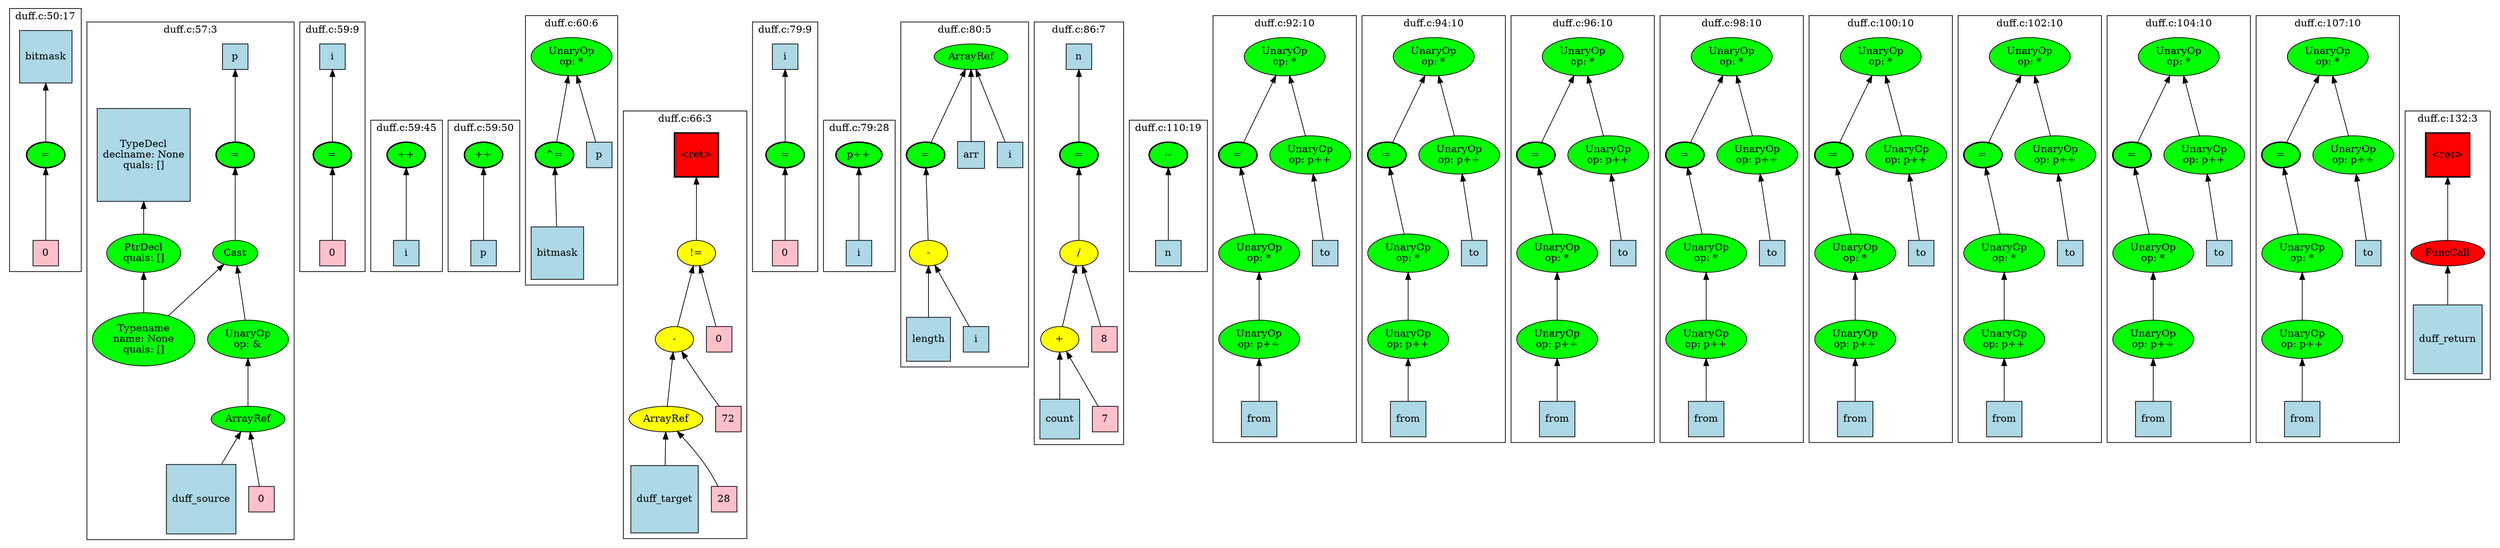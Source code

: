 strict graph "" {
	graph [bb="0,0,3143,667",
		newrank=true
	];
	node [label="\N"];
	{
		graph [rank=same,
			rankdir=LR
		];
		rank2	[height=0.5,
			label="",
			pos="0.5,479",
			style=invis,
			width=0.013889];
		81	[fillcolor=green,
			height=0.5,
			label="=",
			pos="51.5,479",
			style="filled,bold",
			width=0.75];
		rank2 -- 81	[pos="1.2969,479 9.0104,479 16.724,479 24.437,479",
			style=invis];
		90	[fillcolor=green,
			height=0.5,
			label="=",
			pos="278.5,479",
			style="filled,bold",
			width=0.75];
		81 -- 90	[pos="58.854,496.36 67.279,513.74 82.901,539.47 105.5,550.75 151.23,573.57 174.38,572.77 220.5,550.75 243.92,539.57 260.92,513.81 270.25,\
496.39",
			style=invis];
		103	[fillcolor=green,
			height=0.5,
			label="=",
			pos="392.5,479",
			style="filled,bold",
			width=0.75];
		90 -- 103	[pos="305.66,479 325.56,479 345.46,479 365.36,479",
			style=invis];
		111	[fillcolor=green,
			height=0.5,
			label="++",
			pos="480.5,479",
			style="filled,bold",
			width=0.75];
		103 -- 111	[pos="419.66,479 430.91,479 442.16,479 453.41,479",
			style=invis];
		113	[fillcolor=green,
			height=0.5,
			label="++",
			pos="571.5,479",
			style="filled,bold",
			width=0.75];
		111 -- 113	[pos="507.52,479 519.68,479 531.84,479 544.01,479",
			style=invis];
		115	[fillcolor=green,
			height=0.5,
			label="^=",
			pos="656.5,479",
			style="filled,bold",
			width=0.75];
		113 -- 115	[pos="598.73,479 608.96,479 619.19,479 629.42,479",
			style=invis];
		129	[fillcolor=red,
			height=0.65278,
			label="\<ret\>",
			pos="844.5,479",
			shape=square,
			style="filled,bold",
			width=0.65278];
		115 -- 129	[pos="662.05,496.9 668.48,514.18 680.91,539.36 701.5,550.75 716.67,559.14 723.95,555.9 740.5,550.75 771.29,541.16 801.01,518.93 820.74,\
501.73",
			style=invis];
		156	[fillcolor=green,
			height=0.5,
			label="=",
			pos="957.5,479",
			style="filled,bold",
			width=0.75];
		129 -- 156	[pos="868.34,479 889,479 909.67,479 930.33,479",
			style=invis];
		162	[fillcolor=green,
			height=0.5,
			label="p++",
			pos="1045.5,479",
			style="filled,bold",
			width=0.75];
		156 -- 162	[pos="984.66,479 995.91,479 1007.2,479 1018.4,479",
			style=invis];
		164	[fillcolor=green,
			height=0.5,
			label="=",
			pos="1130.5,479",
			style="filled,bold",
			width=0.75];
		162 -- 164	[pos="1072.7,479 1083,479 1093.2,479 1103.4,479",
			style=invis];
		189	[fillcolor=green,
			height=0.5,
			label="=",
			pos="1343.5,479",
			style="filled,bold",
			width=0.75];
		164 -- 189	[pos="1136.1,496.9 1142.5,514.18 1154.9,539.36 1175.5,550.75 1211.7,570.76 1230.1,566.14 1268.5,550.75 1296.1,539.68 1319.3,513.07 1332.3,\
495.56",
			style=invis];
		207	[fillcolor=green,
			height=0.5,
			label="--",
			pos="1458.5,479",
			style="filled,bold",
			width=0.75];
		189 -- 207	[pos="1370.9,479 1391.1,479 1411.3,479 1431.5,479",
			style=invis];
		211	[fillcolor=green,
			height=0.5,
			label="=",
			pos="1546.5,479",
			style="filled,bold",
			width=0.75];
		207 -- 211	[pos="1485.7,479 1496.9,479 1508.2,479 1519.4,479",
			style=invis];
		220	[fillcolor=green,
			height=0.5,
			label="=",
			pos="1736.5,479",
			style="filled,bold",
			width=0.75];
		211 -- 220	[pos="1552.1,496.9 1558.5,514.18 1570.9,539.36 1591.5,550.75 1629.2,571.62 1650.5,571.06 1688.5,550.75 1709.8,539.38 1723.3,513.93 1730.4,\
496.61",
			style=invis];
		229	[fillcolor=green,
			height=0.5,
			label="=",
			pos="1926.5,479",
			style="filled,bold",
			width=0.75];
		220 -- 229	[pos="1742.1,496.9 1748.5,514.18 1760.9,539.36 1781.5,550.75 1819.2,571.62 1840.5,571.06 1878.5,550.75 1899.8,539.38 1913.3,513.93 1920.4,\
496.61",
			style=invis];
		238	[fillcolor=green,
			height=0.5,
			label="=",
			pos="2116.5,479",
			style="filled,bold",
			width=0.75];
		229 -- 238	[pos="1932.1,496.9 1938.5,514.18 1950.9,539.36 1971.5,550.75 2009.2,571.62 2030.5,571.06 2068.5,550.75 2089.8,539.38 2103.3,513.93 2110.4,\
496.61",
			style=invis];
		247	[fillcolor=green,
			height=0.5,
			label="=",
			pos="2306.5,479",
			style="filled,bold",
			width=0.75];
		238 -- 247	[pos="2122.1,496.9 2128.5,514.18 2140.9,539.36 2161.5,550.75 2199.2,571.62 2220.5,571.06 2258.5,550.75 2279.8,539.38 2293.3,513.93 2300.4,\
496.61",
			style=invis];
		256	[fillcolor=green,
			height=0.5,
			label="=",
			pos="2496.5,479",
			style="filled,bold",
			width=0.75];
		247 -- 256	[pos="2312.1,496.9 2318.5,514.18 2330.9,539.36 2351.5,550.75 2389.2,571.62 2410.5,571.06 2448.5,550.75 2469.8,539.38 2483.3,513.93 2490.4,\
496.61",
			style=invis];
		265	[fillcolor=green,
			height=0.5,
			label="=",
			pos="2686.5,479",
			style="filled,bold",
			width=0.75];
		256 -- 265	[pos="2502.1,496.9 2508.5,514.18 2520.9,539.36 2541.5,550.75 2579.2,571.62 2600.5,571.06 2638.5,550.75 2659.8,539.38 2673.3,513.93 2680.4,\
496.61",
			style=invis];
		276	[fillcolor=green,
			height=0.5,
			label="=",
			pos="2876.5,479",
			style="filled,bold",
			width=0.75];
		265 -- 276	[pos="2692.1,496.9 2698.5,514.18 2710.9,539.36 2731.5,550.75 2769.2,571.62 2790.5,571.06 2828.5,550.75 2849.8,539.38 2863.3,513.93 2870.4,\
496.61",
			style=invis];
		315	[fillcolor=red,
			height=0.65278,
			label="\<ret\>",
			pos="3082.5,479",
			shape=square,
			style="filled,bold",
			width=0.65278];
		276 -- 315	[pos="2882.1,496.9 2888.5,514.18 2900.9,539.36 2921.5,550.75 2959.2,571.62 2979.2,568.38 3018.5,550.75 3040.4,540.92 3057.9,519.45 3069.1,\
502.54",
			style=invis];
		end	[height=0.5,
			label="",
			pos="3142.5,479",
			style=invis,
			width=0.013889];
		315 -- end	[pos="3106.4,479 3118.2,479 3130.1,479 3141.9,479",
			style=invis];
	}
	subgraph cluster276 {
		graph [bb="2841.5,126.5,3023.5,655.87",
			label="duff.c:107:10",
			lheight=0.21,
			lp="2932.5,644.37",
			lwidth=1.03
		];
		276;
		280	[fillcolor=green,
			height=0.74639,
			label="UnaryOp
op: *",
			pos="2896.5,360",
			style=filled,
			width=1.316];
		276 -- 280	[dir=back,
			pos="s,2879.4,460.99 2881.1,451.06 2884.4,431.85 2888.8,406.14 2892,387.11"];
		281	[fillcolor=green,
			height=0.74639,
			label="UnaryOp
op: p++",
			pos="2896.5,255",
			style=filled,
			width=1.316];
		280 -- 281	[dir=back,
			pos="s,2896.5,333.01 2896.5,322.65 2896.5,309.23 2896.5,294.3 2896.5,281.98"];
		282	[fillcolor=lightblue,
			height=0.61111,
			label=from,
			pos="2896.5,156.5",
			shape=square,
			style=filled,
			width=0.61111];
		281 -- 282	[dir=back,
			pos="s,2896.5,227.89 2896.5,217.7 2896.5,204.57 2896.5,190.18 2896.5,178.76"];
		277	[fillcolor=green,
			height=0.74639,
			label="UnaryOp
op: *",
			pos="2932.5,598",
			style=filled,
			width=1.316];
		277 -- 276	[dir=back,
			pos="s,2920.5,571.9 2916,562.61 2905.6,540.78 2892.5,513.51 2884.4,496.42"];
		278	[fillcolor=green,
			height=0.74639,
			label="UnaryOp
op: p++",
			pos="2968.5,479",
			style=filled,
			width=1.316];
		277 -- 278	[dir=back,
			pos="s,2940.4,571.32 2943.4,561.71 2948.9,543.65 2955.6,522.06 2960.6,505.62"];
		279	[fillcolor=lightblue,
			height=0.5,
			label=to,
			pos="2979.5,360",
			shape=square,
			style=filled,
			width=0.5];
		278 -- 279	[dir=back,
			pos="s,2970.9,452.03 2971.9,442.05 2973.9,420.83 2976.3,394.92 2977.9,378.2"];
	}
	subgraph cluster162 {
		graph [bb="1004.5,334,1087.5,528",
			label="duff.c:79:28",
			lheight=0.21,
			lp="1046,516.5",
			lwidth=0.93
		];
		162;
		163	[fillcolor=lightblue,
			height=0.5,
			label=i,
			pos="1045.5,360",
			shape=square,
			style=filled,
			width=0.5];
		162 -- 163	[dir=back,
			pos="s,1045.5,460.99 1045.5,450.75 1045.5,428.28 1045.5,397.11 1045.5,378.03"];
	}
	subgraph cluster81 {
		graph [bb="9.5,334,92.5,659",
			label="duff.c:50:17",
			lheight=0.21,
			lp="51,647.5",
			lwidth=0.93
		];
		81;
		84	[fillcolor=pink,
			height=0.5,
			label=0,
			pos="51.5,360",
			shape=square,
			style=filled,
			width=0.5];
		81 -- 84	[dir=back,
			pos="s,51.5,460.99 51.5,450.75 51.5,428.28 51.5,397.11 51.5,378.03"];
		82	[fillcolor=lightblue,
			height=0.83333,
			label=bitmask,
			pos="51.5,598",
			shape=square,
			style=filled,
			width=0.83333];
		82 -- 81	[dir=back,
			pos="s,51.5,567.78 51.5,557.73 51.5,537.2 51.5,513.12 51.5,497.26"];
	}
	subgraph cluster156 {
		graph [bb="919.5,334,996.5,647",
			label="duff.c:79:9",
			lheight=0.21,
			lp="958,635.5",
			lwidth=0.85
		];
		156;
		158	[fillcolor=pink,
			height=0.5,
			label=0,
			pos="957.5,360",
			shape=square,
			style=filled,
			width=0.5];
		156 -- 158	[dir=back,
			pos="s,957.5,460.99 957.5,450.75 957.5,428.28 957.5,397.11 957.5,378.03"];
		157	[fillcolor=lightblue,
			height=0.5,
			label=i,
			pos="957.5,598",
			shape=square,
			style=filled,
			width=0.5];
		157 -- 156	[dir=back,
			pos="s,957.5,579.99 957.5,569.75 957.5,547.28 957.5,516.11 957.5,497.03"];
	}
	subgraph cluster115 {
		graph [bb="621.5,322,745.5,655.87",
			label="duff.c:60:6",
			lheight=0.21,
			lp="683.5,644.37",
			lwidth=0.85
		];
		115;
		118	[fillcolor=lightblue,
			height=0.83333,
			label=bitmask,
			pos="659.5,360",
			shape=square,
			style=filled,
			width=0.83333];
		115 -- 118	[dir=back,
			pos="s,656.94,460.99 657.2,450.79 657.66,432.64 658.27,408.82 658.75,390.27"];
		116	[fillcolor=green,
			height=0.74639,
			label="UnaryOp
op: *",
			pos="683.5,598",
			style=filled,
			width=1.316];
		116 -- 115	[dir=back,
			pos="s,677.57,571.32 675.32,561.57 670.38,540.14 664.3,513.79 660.41,496.94"];
		117	[fillcolor=lightblue,
			height=0.5,
			label=p,
			pos="719.5,479",
			shape=square,
			style=filled,
			width=0.5];
		116 -- 117	[dir=back,
			pos="s,691.4,571.32 694.38,561.63 700.94,540.33 708.99,514.17 714.18,497.29"];
	}
	subgraph cluster129 {
		graph [bb="753.5,10,911.5,533.5",
			label="duff.c:66:3",
			lheight=0.21,
			lp="832.5,522",
			lwidth=0.85
		];
		129;
		130	[fillcolor=yellow,
			height=0.5,
			label="!=",
			pos="844.5,360",
			style=filled,
			width=0.75];
		129 -- 130	[dir=back,
			pos="s,844.5,455.44 844.5,445.3 844.5,423.51 844.5,395.75 844.5,378.17"];
		131	[fillcolor=yellow,
			height=0.5,
			label="-",
			pos="813.5,255",
			style=filled,
			width=0.75];
		130 -- 131	[dir=back,
			pos="s,839.38,341.99 836.44,332.22 830.77,313.39 823.37,288.78 818.52,272.69"];
		136	[fillcolor=pink,
			height=0.5,
			label=0,
			pos="876.5,255",
			shape=square,
			style=filled,
			width=0.5];
		130 -- 136	[dir=back,
			pos="s,849.78,341.99 852.8,332.28 858.61,313.57 866.2,289.14 871.21,273.03"];
		132	[fillcolor=yellow,
			height=0.5,
			label=ArrayRef,
			pos="805.5,156.5",
			style=filled,
			width=1.2277];
		131 -- 132	[dir=back,
			pos="s,812.07,236.75 811.22,226.47 809.83,209.76 808.11,188.97 806.92,174.6"];
		135	[fillcolor=pink,
			height=0.5,
			label=72,
			pos="885.5,156.5",
			shape=square,
			style=filled,
			width=0.5];
		131 -- 135	[dir=back,
			pos="s,825.07,238.5 831.36,230.07 844.21,212.84 861.25,190.01 872.75,174.59"];
		133	[fillcolor=lightblue,
			height=1.0694,
			label=duff_target,
			pos="802.5,56.5",
			shape=square,
			style=filled,
			width=1.0694];
		132 -- 133	[dir=back,
			pos="s,804.98,138.43 804.67,128.39 804.35,118.09 803.99,106.18 803.65,95.083"];
		134	[fillcolor=pink,
			height=0.5,
			label=28,
			pos="877.5,56.5",
			shape=square,
			style=filled,
			width=0.5];
		132 -- 134	[dir=back,
			pos="s,818.55,139.04 824.71,131.16 832.81,120.74 842.25,108.38 850.5,97 855.77,89.739 861.4,81.574 866.14,74.56"];
	}
	subgraph cluster189 {
		graph [bb="1281.5,125,1405.5,647",
			label="duff.c:86:7",
			lheight=0.21,
			lp="1343.5,635.5",
			lwidth=0.85
		];
		189;
		192	[fillcolor=yellow,
			height=0.5,
			label="/",
			pos="1343.5,360",
			style=filled,
			width=0.75];
		189 -- 192	[dir=back,
			pos="s,1343.5,460.99 1343.5,450.75 1343.5,428.28 1343.5,397.11 1343.5,378.03"];
		193	[fillcolor=yellow,
			height=0.5,
			label="+",
			pos="1316.5,255",
			style=filled,
			width=0.75];
		192 -- 193	[dir=back,
			pos="s,1339,341.99 1336.5,332.28 1331.6,313.57 1325.2,289.14 1321,273.03"];
		196	[fillcolor=pink,
			height=0.5,
			label=8,
			pos="1379.5,255",
			shape=square,
			style=filled,
			width=0.5];
		192 -- 196	[dir=back,
			pos="s,1349.4,341.99 1352.7,332.54 1359.3,313.8 1367.9,289.22 1373.5,273.03"];
		194	[fillcolor=lightblue,
			height=0.65278,
			label=count,
			pos="1314.5,156.5",
			shape=square,
			style=filled,
			width=0.65278];
		193 -- 194	[dir=back,
			pos="s,1316.1,236.75 1315.9,226.69 1315.6,211.96 1315.3,193.99 1315,180.05"];
		195	[fillcolor=pink,
			height=0.5,
			label=7,
			pos="1374.5,156.5",
			shape=square,
			style=filled,
			width=0.5];
		193 -- 195	[dir=back,
			pos="s,1326.1,238.06 1331.4,229.2 1341.7,212.14 1355,189.92 1364.1,174.76"];
		190	[fillcolor=lightblue,
			height=0.5,
			label=n,
			pos="1343.5,598",
			shape=square,
			style=filled,
			width=0.5];
		190 -- 189	[dir=back,
			pos="s,1343.5,579.99 1343.5,569.75 1343.5,547.28 1343.5,516.11 1343.5,497.03"];
	}
	subgraph cluster207 {
		graph [bb="1413.5,334,1503.5,528",
			label="duff.c:110:19",
			lheight=0.21,
			lp="1458.5,516.5",
			lwidth=1.03
		];
		207;
		208	[fillcolor=lightblue,
			height=0.5,
			label=n,
			pos="1458.5,360",
			shape=square,
			style=filled,
			width=0.5];
		207 -- 208	[dir=back,
			pos="s,1458.5,460.99 1458.5,450.75 1458.5,428.28 1458.5,397.11 1458.5,378.03"];
	}
	subgraph cluster113 {
		graph [bb="530.5,334,613.5,528",
			label="duff.c:59:50",
			lheight=0.21,
			lp="572,516.5",
			lwidth=0.93
		];
		113;
		114	[fillcolor=lightblue,
			height=0.5,
			label=p,
			pos="571.5,360",
			shape=square,
			style=filled,
			width=0.5];
		113 -- 114	[dir=back,
			pos="s,571.5,460.99 571.5,450.75 571.5,428.28 571.5,397.11 571.5,378.03"];
	}
	subgraph cluster111 {
		graph [bb="439.5,334,522.5,528",
			label="duff.c:59:45",
			lheight=0.21,
			lp="481,516.5",
			lwidth=0.93
		];
		111;
		112	[fillcolor=lightblue,
			height=0.5,
			label=i,
			pos="480.5,360",
			shape=square,
			style=filled,
			width=0.5];
		111 -- 112	[dir=back,
			pos="s,480.5,460.99 480.5,450.75 480.5,428.28 480.5,397.11 480.5,378.03"];
	}
	subgraph cluster164 {
		graph [bb="1095.5,222,1273.5,647",
			label="duff.c:80:5",
			lheight=0.21,
			lp="1184.5,635.5",
			lwidth=0.85
		];
		164;
		168	[fillcolor=yellow,
			height=0.5,
			label="-",
			pos="1130.5,360",
			style=filled,
			width=0.75];
		164 -- 168	[dir=back,
			pos="s,1130.5,460.99 1130.5,450.75 1130.5,428.28 1130.5,397.11 1130.5,378.03"];
		169	[fillcolor=lightblue,
			height=0.69444,
			label=length,
			pos="1129.5,255",
			shape=square,
			style=filled,
			width=0.69444];
		168 -- 169	[dir=back,
			pos="s,1130.3,341.99 1130.2,331.69 1130.1,315.74 1129.9,295.77 1129.7,280.36"];
		170	[fillcolor=lightblue,
			height=0.5,
			label=i,
			pos="1190.5,255",
			shape=square,
			style=filled,
			width=0.5];
		168 -- 170	[dir=back,
			pos="s,1139.9,342.91 1144.9,334.21 1156,315.28 1170.9,289.68 1180.6,273.01"];
		165	[fillcolor=green,
			height=0.5,
			label=ArrayRef,
			pos="1193.5,598",
			style=filled,
			width=1.2277];
		165 -- 164	[dir=back,
			pos="s,1184.5,580.24 1179.7,571.42 1167.4,548.59 1149.8,515.83 1139.3,496.35"];
		166	[fillcolor=lightblue,
			height=0.5,
			label=arr,
			pos="1193.5,479",
			shape=square,
			style=filled,
			width=0.5];
		165 -- 166	[dir=back,
			pos="s,1193.5,579.99 1193.5,569.75 1193.5,547.28 1193.5,516.11 1193.5,497.03"];
		167	[fillcolor=lightblue,
			height=0.5,
			label=i,
			pos="1247.5,479",
			shape=square,
			style=filled,
			width=0.5];
		165 -- 167	[dir=back,
			pos="s,1201.2,580.24 1205.5,570.93 1215.9,548.41 1230.6,516.53 1239.6,497.11"];
	}
	subgraph cluster103 {
		graph [bb="354.5,334,431.5,647",
			label="duff.c:59:9",
			lheight=0.21,
			lp="393,635.5",
			lwidth=0.85
		];
		103;
		105	[fillcolor=pink,
			height=0.5,
			label=0,
			pos="392.5,360",
			shape=square,
			style=filled,
			width=0.5];
		103 -- 105	[dir=back,
			pos="s,392.5,460.99 392.5,450.75 392.5,428.28 392.5,397.11 392.5,378.03"];
		104	[fillcolor=lightblue,
			height=0.5,
			label=i,
			pos="392.5,598",
			shape=square,
			style=filled,
			width=0.5];
		104 -- 103	[dir=back,
			pos="s,392.5,579.99 392.5,569.75 392.5,547.28 392.5,516.11 392.5,497.03"];
	}
	subgraph cluster90 {
		graph [bb="100.5,8,346.5,647",
			label="duff.c:57:3",
			lheight=0.21,
			lp="223.5,635.5",
			lwidth=0.85
		];
		90;
		92	[fillcolor=green,
			height=0.5,
			label=Cast,
			pos="278.5,360",
			style=filled,
			width=0.75];
		90 -- 92	[dir=back,
			pos="s,278.5,460.99 278.5,450.75 278.5,428.28 278.5,397.11 278.5,378.03"];
		93	[fillcolor=green,
			height=1.041,
			label="Typename
name: None
quals: []",
			pos="167.5,255",
			style=filled,
			width=1.6303];
		92 -- 93	[dir=back,
			pos="s,263.07,344.68 255.69,337.84 239.66,322.96 217.98,302.84 200.13,286.28"];
		97	[fillcolor=green,
			height=0.74639,
			label="UnaryOp
op: &",
			pos="291.5,255",
			style=filled,
			width=1.316];
		92 -- 97	[dir=back,
			pos="s,280.65,341.99 281.91,331.99 283.86,316.52 286.3,297.21 288.23,281.92"];
		98	[fillcolor=green,
			height=0.5,
			label=ArrayRef,
			pos="291.5,156.5",
			style=filled,
			width=1.2277];
		97 -- 98	[dir=back,
			pos="s,291.5,227.89 291.5,217.5 291.5,202.73 291.5,186.4 291.5,174.51"];
		91	[fillcolor=lightblue,
			height=0.5,
			label=p,
			pos="278.5,598",
			shape=square,
			style=filled,
			width=0.5];
		91 -- 90	[dir=back,
			pos="s,278.5,579.99 278.5,569.75 278.5,547.28 278.5,516.11 278.5,497.03"];
		99	[fillcolor=lightblue,
			height=1.125,
			label=duff_source,
			pos="228.5,56.5",
			shape=square,
			style=filled,
			width=1.125];
		98 -- 99	[dir=back,
			pos="s,280.81,138.88 275.22,130.18 268.74,120.09 261.12,108.24 253.94,97.067"];
		100	[fillcolor=pink,
			height=0.5,
			label=0,
			pos="305.5,56.5",
			shape=square,
			style=filled,
			width=0.5];
		98 -- 100	[dir=back,
			pos="s,293.94,138.43 295.37,128.42 297.82,111.25 300.92,89.55 303.04,74.703"];
		94	[fillcolor=green,
			height=0.74639,
			label="PtrDecl
quals: []",
			pos="167.5,360",
			style=filled,
			width=1.2178];
		94 -- 93	[dir=back,
			pos="s,167.5,333.01 167.5,322.75 167.5,312.94 167.5,302.31 167.5,292.49"];
		95	[fillcolor=lightblue,
			height=1.4722,
			label="TypeDecl
declname: None
quals: []",
			pos="167.5,479",
			shape=square,
			style=filled,
			width=1.4722];
		95 -- 94	[dir=back,
			pos="s,167.5,425.66 167.5,415.58 167.5,405.51 167.5,395.6 167.5,387.04"];
	}
	subgraph cluster265 {
		graph [bb="2651.5,126.5,2833.5,655.87",
			label="duff.c:104:10",
			lheight=0.21,
			lp="2742.5,644.37",
			lwidth=1.03
		];
		265;
		269	[fillcolor=green,
			height=0.74639,
			label="UnaryOp
op: *",
			pos="2706.5,360",
			style=filled,
			width=1.316];
		265 -- 269	[dir=back,
			pos="s,2689.4,460.99 2691.1,451.06 2694.4,431.85 2698.8,406.14 2702,387.11"];
		270	[fillcolor=green,
			height=0.74639,
			label="UnaryOp
op: p++",
			pos="2706.5,255",
			style=filled,
			width=1.316];
		269 -- 270	[dir=back,
			pos="s,2706.5,333.01 2706.5,322.65 2706.5,309.23 2706.5,294.3 2706.5,281.98"];
		271	[fillcolor=lightblue,
			height=0.61111,
			label=from,
			pos="2706.5,156.5",
			shape=square,
			style=filled,
			width=0.61111];
		270 -- 271	[dir=back,
			pos="s,2706.5,227.89 2706.5,217.7 2706.5,204.57 2706.5,190.18 2706.5,178.76"];
		266	[fillcolor=green,
			height=0.74639,
			label="UnaryOp
op: *",
			pos="2742.5,598",
			style=filled,
			width=1.316];
		266 -- 265	[dir=back,
			pos="s,2730.5,571.9 2726,562.61 2715.6,540.78 2702.5,513.51 2694.4,496.42"];
		267	[fillcolor=green,
			height=0.74639,
			label="UnaryOp
op: p++",
			pos="2778.5,479",
			style=filled,
			width=1.316];
		266 -- 267	[dir=back,
			pos="s,2750.4,571.32 2753.4,561.71 2758.9,543.65 2765.6,522.06 2770.6,505.62"];
		268	[fillcolor=lightblue,
			height=0.5,
			label=to,
			pos="2789.5,360",
			shape=square,
			style=filled,
			width=0.5];
		267 -- 268	[dir=back,
			pos="s,2780.9,452.03 2781.9,442.05 2783.9,420.83 2786.3,394.92 2787.9,378.2"];
	}
	subgraph cluster315 {
		graph [bb="3031.5,208,3133.5,533.5",
			label="duff.c:132:3",
			lheight=0.21,
			lp="3082.5,522",
			lwidth=0.93
		];
		315;
		316	[fillcolor=red,
			height=0.5,
			label=FuncCall,
			pos="3082.5,360",
			style=filled,
			width=1.1916];
		315 -- 316	[dir=back,
			pos="s,3082.5,455.44 3082.5,445.3 3082.5,423.51 3082.5,395.75 3082.5,378.17"];
		317	[fillcolor=lightblue,
			height=1.0833,
			label=duff_return,
			pos="3082.5,255",
			shape=square,
			style=filled,
			width=1.0833];
		316 -- 317	[dir=back,
			pos="s,3082.5,341.99 3082.5,331.77 3082.5,320.34 3082.5,306.84 3082.5,294.43"];
	}
	subgraph cluster211 {
		graph [bb="1511.5,126.5,1693.5,655.87",
			label="duff.c:92:10",
			lheight=0.21,
			lp="1602.5,644.37",
			lwidth=0.93
		];
		211;
		215	[fillcolor=green,
			height=0.74639,
			label="UnaryOp
op: *",
			pos="1566.5,360",
			style=filled,
			width=1.316];
		211 -- 215	[dir=back,
			pos="s,1549.4,460.99 1551.1,451.06 1554.4,431.85 1558.8,406.14 1562,387.11"];
		216	[fillcolor=green,
			height=0.74639,
			label="UnaryOp
op: p++",
			pos="1566.5,255",
			style=filled,
			width=1.316];
		215 -- 216	[dir=back,
			pos="s,1566.5,333.01 1566.5,322.65 1566.5,309.23 1566.5,294.3 1566.5,281.98"];
		217	[fillcolor=lightblue,
			height=0.61111,
			label=from,
			pos="1566.5,156.5",
			shape=square,
			style=filled,
			width=0.61111];
		216 -- 217	[dir=back,
			pos="s,1566.5,227.89 1566.5,217.7 1566.5,204.57 1566.5,190.18 1566.5,178.76"];
		212	[fillcolor=green,
			height=0.74639,
			label="UnaryOp
op: *",
			pos="1602.5,598",
			style=filled,
			width=1.316];
		212 -- 211	[dir=back,
			pos="s,1590.5,571.9 1586,562.61 1575.6,540.78 1562.5,513.51 1554.4,496.42"];
		213	[fillcolor=green,
			height=0.74639,
			label="UnaryOp
op: p++",
			pos="1638.5,479",
			style=filled,
			width=1.316];
		212 -- 213	[dir=back,
			pos="s,1610.4,571.32 1613.4,561.71 1618.9,543.65 1625.6,522.06 1630.6,505.62"];
		214	[fillcolor=lightblue,
			height=0.5,
			label=to,
			pos="1649.5,360",
			shape=square,
			style=filled,
			width=0.5];
		213 -- 214	[dir=back,
			pos="s,1640.9,452.03 1641.9,442.05 1643.9,420.83 1646.3,394.92 1647.9,378.2"];
	}
	subgraph cluster220 {
		graph [bb="1701.5,126.5,1883.5,655.87",
			label="duff.c:94:10",
			lheight=0.21,
			lp="1792.5,644.37",
			lwidth=0.93
		];
		220;
		224	[fillcolor=green,
			height=0.74639,
			label="UnaryOp
op: *",
			pos="1756.5,360",
			style=filled,
			width=1.316];
		220 -- 224	[dir=back,
			pos="s,1739.4,460.99 1741.1,451.06 1744.4,431.85 1748.8,406.14 1752,387.11"];
		225	[fillcolor=green,
			height=0.74639,
			label="UnaryOp
op: p++",
			pos="1756.5,255",
			style=filled,
			width=1.316];
		224 -- 225	[dir=back,
			pos="s,1756.5,333.01 1756.5,322.65 1756.5,309.23 1756.5,294.3 1756.5,281.98"];
		226	[fillcolor=lightblue,
			height=0.61111,
			label=from,
			pos="1756.5,156.5",
			shape=square,
			style=filled,
			width=0.61111];
		225 -- 226	[dir=back,
			pos="s,1756.5,227.89 1756.5,217.7 1756.5,204.57 1756.5,190.18 1756.5,178.76"];
		221	[fillcolor=green,
			height=0.74639,
			label="UnaryOp
op: *",
			pos="1792.5,598",
			style=filled,
			width=1.316];
		221 -- 220	[dir=back,
			pos="s,1780.5,571.9 1776,562.61 1765.6,540.78 1752.5,513.51 1744.4,496.42"];
		222	[fillcolor=green,
			height=0.74639,
			label="UnaryOp
op: p++",
			pos="1828.5,479",
			style=filled,
			width=1.316];
		221 -- 222	[dir=back,
			pos="s,1800.4,571.32 1803.4,561.71 1808.9,543.65 1815.6,522.06 1820.6,505.62"];
		223	[fillcolor=lightblue,
			height=0.5,
			label=to,
			pos="1839.5,360",
			shape=square,
			style=filled,
			width=0.5];
		222 -- 223	[dir=back,
			pos="s,1830.9,452.03 1831.9,442.05 1833.9,420.83 1836.3,394.92 1837.9,378.2"];
	}
	subgraph cluster229 {
		graph [bb="1891.5,126.5,2073.5,655.87",
			label="duff.c:96:10",
			lheight=0.21,
			lp="1982.5,644.37",
			lwidth=0.93
		];
		229;
		233	[fillcolor=green,
			height=0.74639,
			label="UnaryOp
op: *",
			pos="1946.5,360",
			style=filled,
			width=1.316];
		229 -- 233	[dir=back,
			pos="s,1929.4,460.99 1931.1,451.06 1934.4,431.85 1938.8,406.14 1942,387.11"];
		234	[fillcolor=green,
			height=0.74639,
			label="UnaryOp
op: p++",
			pos="1946.5,255",
			style=filled,
			width=1.316];
		233 -- 234	[dir=back,
			pos="s,1946.5,333.01 1946.5,322.65 1946.5,309.23 1946.5,294.3 1946.5,281.98"];
		235	[fillcolor=lightblue,
			height=0.61111,
			label=from,
			pos="1946.5,156.5",
			shape=square,
			style=filled,
			width=0.61111];
		234 -- 235	[dir=back,
			pos="s,1946.5,227.89 1946.5,217.7 1946.5,204.57 1946.5,190.18 1946.5,178.76"];
		230	[fillcolor=green,
			height=0.74639,
			label="UnaryOp
op: *",
			pos="1982.5,598",
			style=filled,
			width=1.316];
		230 -- 229	[dir=back,
			pos="s,1970.5,571.9 1966,562.61 1955.6,540.78 1942.5,513.51 1934.4,496.42"];
		231	[fillcolor=green,
			height=0.74639,
			label="UnaryOp
op: p++",
			pos="2018.5,479",
			style=filled,
			width=1.316];
		230 -- 231	[dir=back,
			pos="s,1990.4,571.32 1993.4,561.71 1998.9,543.65 2005.6,522.06 2010.6,505.62"];
		232	[fillcolor=lightblue,
			height=0.5,
			label=to,
			pos="2029.5,360",
			shape=square,
			style=filled,
			width=0.5];
		231 -- 232	[dir=back,
			pos="s,2020.9,452.03 2021.9,442.05 2023.9,420.83 2026.3,394.92 2027.9,378.2"];
	}
	subgraph cluster238 {
		graph [bb="2081.5,126.5,2263.5,655.87",
			label="duff.c:98:10",
			lheight=0.21,
			lp="2172.5,644.37",
			lwidth=0.93
		];
		238;
		242	[fillcolor=green,
			height=0.74639,
			label="UnaryOp
op: *",
			pos="2136.5,360",
			style=filled,
			width=1.316];
		238 -- 242	[dir=back,
			pos="s,2119.4,460.99 2121.1,451.06 2124.4,431.85 2128.8,406.14 2132,387.11"];
		243	[fillcolor=green,
			height=0.74639,
			label="UnaryOp
op: p++",
			pos="2136.5,255",
			style=filled,
			width=1.316];
		242 -- 243	[dir=back,
			pos="s,2136.5,333.01 2136.5,322.65 2136.5,309.23 2136.5,294.3 2136.5,281.98"];
		244	[fillcolor=lightblue,
			height=0.61111,
			label=from,
			pos="2136.5,156.5",
			shape=square,
			style=filled,
			width=0.61111];
		243 -- 244	[dir=back,
			pos="s,2136.5,227.89 2136.5,217.7 2136.5,204.57 2136.5,190.18 2136.5,178.76"];
		239	[fillcolor=green,
			height=0.74639,
			label="UnaryOp
op: *",
			pos="2172.5,598",
			style=filled,
			width=1.316];
		239 -- 238	[dir=back,
			pos="s,2160.5,571.9 2156,562.61 2145.6,540.78 2132.5,513.51 2124.4,496.42"];
		240	[fillcolor=green,
			height=0.74639,
			label="UnaryOp
op: p++",
			pos="2208.5,479",
			style=filled,
			width=1.316];
		239 -- 240	[dir=back,
			pos="s,2180.4,571.32 2183.4,561.71 2188.9,543.65 2195.6,522.06 2200.6,505.62"];
		241	[fillcolor=lightblue,
			height=0.5,
			label=to,
			pos="2219.5,360",
			shape=square,
			style=filled,
			width=0.5];
		240 -- 241	[dir=back,
			pos="s,2210.9,452.03 2211.9,442.05 2213.9,420.83 2216.3,394.92 2217.9,378.2"];
	}
	subgraph cluster247 {
		graph [bb="2271.5,126.5,2453.5,655.87",
			label="duff.c:100:10",
			lheight=0.21,
			lp="2362.5,644.37",
			lwidth=1.03
		];
		247;
		251	[fillcolor=green,
			height=0.74639,
			label="UnaryOp
op: *",
			pos="2326.5,360",
			style=filled,
			width=1.316];
		247 -- 251	[dir=back,
			pos="s,2309.4,460.99 2311.1,451.06 2314.4,431.85 2318.8,406.14 2322,387.11"];
		252	[fillcolor=green,
			height=0.74639,
			label="UnaryOp
op: p++",
			pos="2326.5,255",
			style=filled,
			width=1.316];
		251 -- 252	[dir=back,
			pos="s,2326.5,333.01 2326.5,322.65 2326.5,309.23 2326.5,294.3 2326.5,281.98"];
		253	[fillcolor=lightblue,
			height=0.61111,
			label=from,
			pos="2326.5,156.5",
			shape=square,
			style=filled,
			width=0.61111];
		252 -- 253	[dir=back,
			pos="s,2326.5,227.89 2326.5,217.7 2326.5,204.57 2326.5,190.18 2326.5,178.76"];
		248	[fillcolor=green,
			height=0.74639,
			label="UnaryOp
op: *",
			pos="2362.5,598",
			style=filled,
			width=1.316];
		248 -- 247	[dir=back,
			pos="s,2350.5,571.9 2346,562.61 2335.6,540.78 2322.5,513.51 2314.4,496.42"];
		249	[fillcolor=green,
			height=0.74639,
			label="UnaryOp
op: p++",
			pos="2398.5,479",
			style=filled,
			width=1.316];
		248 -- 249	[dir=back,
			pos="s,2370.4,571.32 2373.4,561.71 2378.9,543.65 2385.6,522.06 2390.6,505.62"];
		250	[fillcolor=lightblue,
			height=0.5,
			label=to,
			pos="2409.5,360",
			shape=square,
			style=filled,
			width=0.5];
		249 -- 250	[dir=back,
			pos="s,2400.9,452.03 2401.9,442.05 2403.9,420.83 2406.3,394.92 2407.9,378.2"];
	}
	subgraph cluster256 {
		graph [bb="2461.5,126.5,2643.5,655.87",
			label="duff.c:102:10",
			lheight=0.21,
			lp="2552.5,644.37",
			lwidth=1.03
		];
		256;
		260	[fillcolor=green,
			height=0.74639,
			label="UnaryOp
op: *",
			pos="2516.5,360",
			style=filled,
			width=1.316];
		256 -- 260	[dir=back,
			pos="s,2499.4,460.99 2501.1,451.06 2504.4,431.85 2508.8,406.14 2512,387.11"];
		261	[fillcolor=green,
			height=0.74639,
			label="UnaryOp
op: p++",
			pos="2516.5,255",
			style=filled,
			width=1.316];
		260 -- 261	[dir=back,
			pos="s,2516.5,333.01 2516.5,322.65 2516.5,309.23 2516.5,294.3 2516.5,281.98"];
		262	[fillcolor=lightblue,
			height=0.61111,
			label=from,
			pos="2516.5,156.5",
			shape=square,
			style=filled,
			width=0.61111];
		261 -- 262	[dir=back,
			pos="s,2516.5,227.89 2516.5,217.7 2516.5,204.57 2516.5,190.18 2516.5,178.76"];
		257	[fillcolor=green,
			height=0.74639,
			label="UnaryOp
op: *",
			pos="2552.5,598",
			style=filled,
			width=1.316];
		257 -- 256	[dir=back,
			pos="s,2540.5,571.9 2536,562.61 2525.6,540.78 2512.5,513.51 2504.4,496.42"];
		258	[fillcolor=green,
			height=0.74639,
			label="UnaryOp
op: p++",
			pos="2588.5,479",
			style=filled,
			width=1.316];
		257 -- 258	[dir=back,
			pos="s,2560.4,571.32 2563.4,561.71 2568.9,543.65 2575.6,522.06 2580.6,505.62"];
		259	[fillcolor=lightblue,
			height=0.5,
			label=to,
			pos="2599.5,360",
			shape=square,
			style=filled,
			width=0.5];
		258 -- 259	[dir=back,
			pos="s,2590.9,452.03 2591.9,442.05 2593.9,420.83 2596.3,394.92 2597.9,378.2"];
	}
	rank1	[height=0.5,
		label="",
		pos="0.5,598",
		style=invis,
		width=0.013889];
	rank1 -- rank2	[pos="0.5,579.99 0.5,557.8 0.5,519.23 0.5,497.03",
		style=invis];
}
